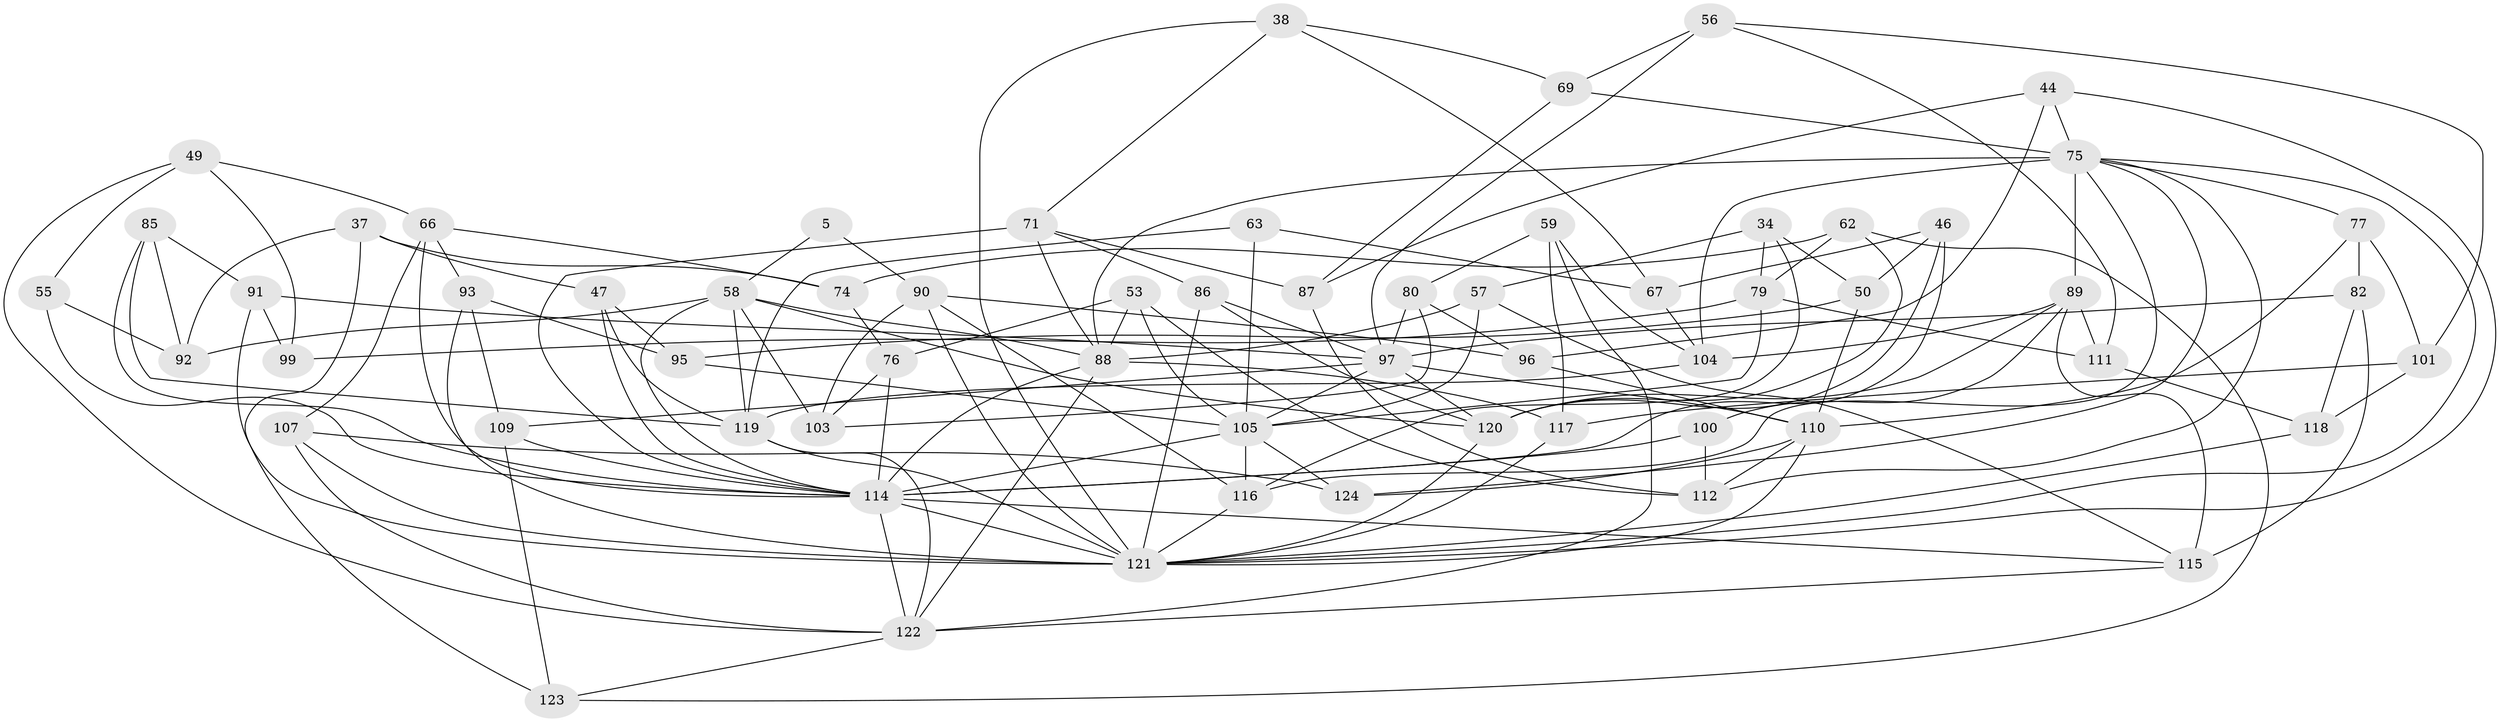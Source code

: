 // original degree distribution, {4: 1.0}
// Generated by graph-tools (version 1.1) at 2025/59/03/09/25 04:59:34]
// undirected, 62 vertices, 155 edges
graph export_dot {
graph [start="1"]
  node [color=gray90,style=filled];
  5;
  34;
  37;
  38;
  44;
  46;
  47;
  49 [super="+42"];
  50;
  53;
  55;
  56;
  57;
  58 [super="+45"];
  59;
  62;
  63;
  66 [super="+30"];
  67;
  69;
  71 [super="+43"];
  74;
  75 [super="+48+73"];
  76;
  77;
  79 [super="+22"];
  80;
  82;
  85;
  86;
  87;
  88 [super="+16+19+29+41"];
  89 [super="+81"];
  90 [super="+3"];
  91;
  92;
  93;
  95;
  96;
  97 [super="+17+20+25+61"];
  99;
  100;
  101;
  103;
  104 [super="+23"];
  105 [super="+1+9+40"];
  107;
  109;
  110 [super="+98"];
  111;
  112 [super="+68"];
  114 [super="+14+15+113"];
  115 [super="+102"];
  116 [super="+64"];
  117;
  118;
  119 [super="+108"];
  120 [super="+4+8+78"];
  121 [super="+2+70+106+94"];
  122 [super="+13+31+84+60"];
  123;
  124;
  5 -- 58 [weight=2];
  5 -- 90 [weight=2];
  34 -- 50;
  34 -- 57;
  34 -- 79;
  34 -- 116;
  37 -- 47;
  37 -- 74;
  37 -- 92;
  37 -- 123;
  38 -- 67;
  38 -- 71;
  38 -- 121;
  38 -- 69;
  44 -- 96;
  44 -- 87;
  44 -- 75;
  44 -- 121;
  46 -- 67;
  46 -- 50;
  46 -- 120;
  46 -- 114;
  47 -- 95;
  47 -- 114;
  47 -- 119;
  49 -- 55;
  49 -- 99 [weight=2];
  49 -- 122 [weight=2];
  49 -- 66;
  50 -- 95;
  50 -- 110;
  53 -- 76;
  53 -- 112;
  53 -- 105;
  53 -- 88;
  55 -- 92;
  55 -- 114 [weight=2];
  56 -- 111;
  56 -- 69;
  56 -- 101;
  56 -- 97;
  57 -- 105;
  57 -- 88;
  57 -- 115;
  58 -- 92;
  58 -- 88;
  58 -- 114;
  58 -- 119;
  58 -- 103;
  58 -- 120;
  59 -- 80;
  59 -- 117;
  59 -- 122;
  59 -- 104;
  62 -- 79;
  62 -- 74;
  62 -- 123;
  62 -- 120;
  63 -- 67;
  63 -- 105 [weight=2];
  63 -- 119;
  66 -- 93;
  66 -- 74;
  66 -- 114 [weight=2];
  66 -- 107;
  67 -- 104;
  69 -- 87;
  69 -- 75;
  71 -- 114;
  71 -- 88 [weight=2];
  71 -- 86;
  71 -- 87;
  74 -- 76;
  75 -- 77;
  75 -- 124;
  75 -- 89;
  75 -- 121 [weight=2];
  75 -- 104 [weight=2];
  75 -- 112;
  75 -- 116;
  75 -- 88 [weight=3];
  76 -- 103;
  76 -- 114;
  77 -- 101;
  77 -- 110;
  77 -- 82;
  79 -- 99;
  79 -- 105 [weight=2];
  79 -- 111;
  80 -- 103;
  80 -- 96;
  80 -- 97;
  82 -- 118;
  82 -- 115;
  82 -- 97;
  85 -- 92;
  85 -- 91;
  85 -- 114;
  85 -- 119;
  86 -- 120;
  86 -- 121;
  86 -- 97;
  87 -- 112;
  88 -- 117;
  88 -- 122 [weight=2];
  88 -- 114;
  89 -- 115 [weight=2];
  89 -- 100;
  89 -- 104;
  89 -- 120 [weight=2];
  89 -- 111;
  90 -- 103;
  90 -- 116;
  90 -- 96;
  90 -- 121;
  91 -- 99;
  91 -- 121;
  91 -- 97;
  93 -- 109;
  93 -- 95;
  93 -- 121;
  95 -- 105;
  96 -- 110;
  97 -- 109;
  97 -- 120 [weight=2];
  97 -- 110 [weight=3];
  97 -- 105;
  100 -- 112 [weight=2];
  100 -- 114;
  101 -- 117;
  101 -- 118;
  104 -- 119;
  105 -- 116 [weight=2];
  105 -- 124;
  105 -- 114 [weight=3];
  107 -- 124;
  107 -- 122;
  107 -- 121;
  109 -- 123;
  109 -- 114;
  110 -- 121 [weight=2];
  110 -- 112;
  110 -- 124;
  111 -- 118;
  114 -- 122 [weight=2];
  114 -- 115;
  114 -- 121 [weight=5];
  115 -- 122;
  116 -- 121;
  117 -- 121;
  118 -- 121;
  119 -- 121;
  119 -- 122 [weight=2];
  120 -- 121 [weight=2];
  122 -- 123;
}
